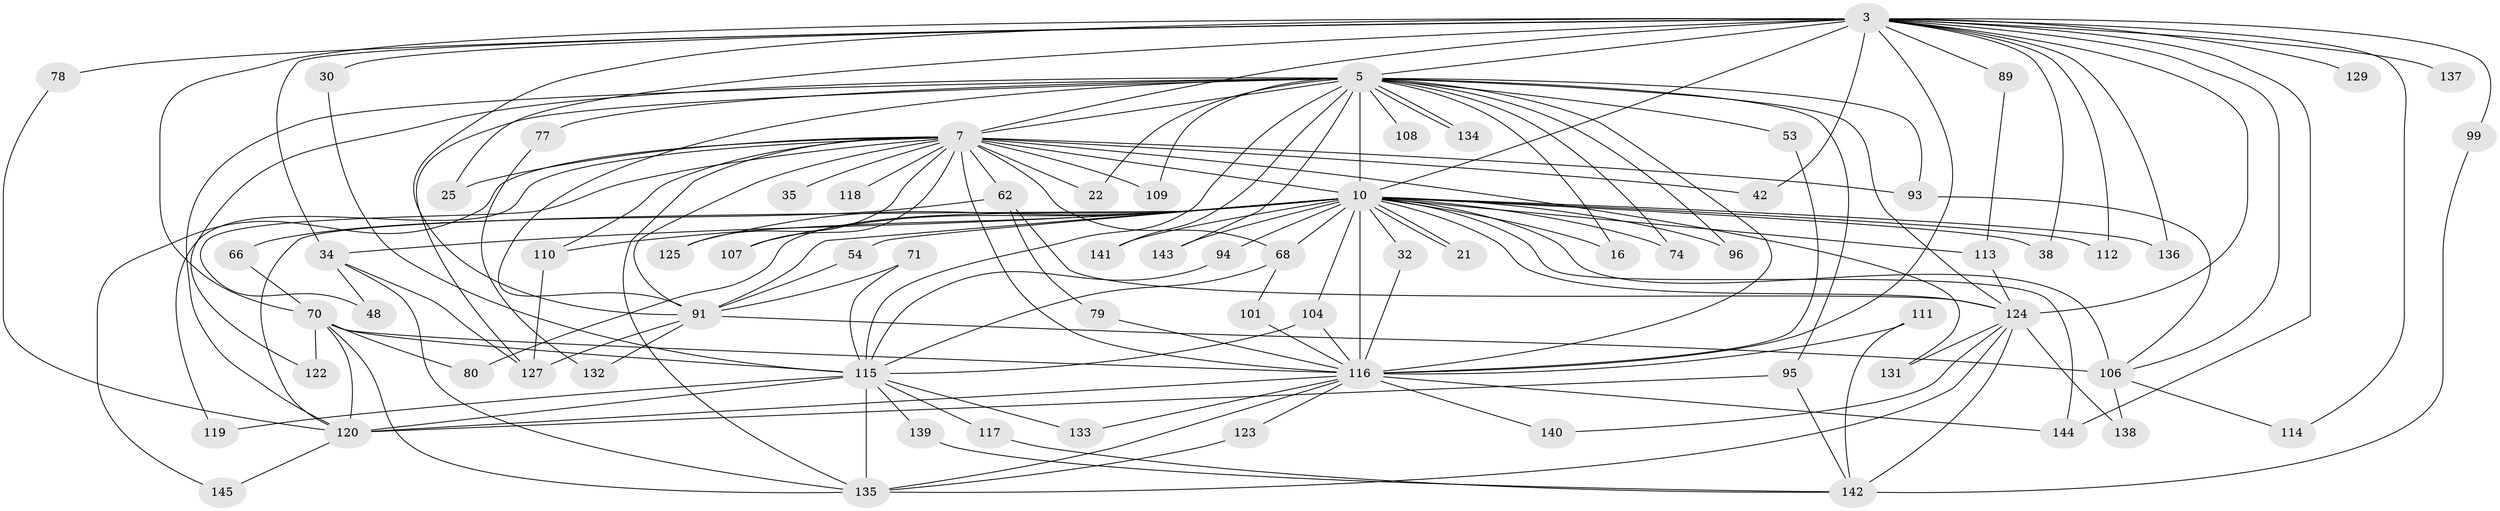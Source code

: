 // original degree distribution, {25: 0.013793103448275862, 26: 0.006896551724137931, 21: 0.006896551724137931, 28: 0.006896551724137931, 17: 0.013793103448275862, 20: 0.006896551724137931, 32: 0.006896551724137931, 27: 0.006896551724137931, 3: 0.20689655172413793, 10: 0.013793103448275862, 11: 0.006896551724137931, 6: 0.006896551724137931, 2: 0.5448275862068965, 4: 0.0896551724137931, 7: 0.013793103448275862, 5: 0.034482758620689655, 8: 0.013793103448275862}
// Generated by graph-tools (version 1.1) at 2025/44/03/09/25 04:44:13]
// undirected, 72 vertices, 155 edges
graph export_dot {
graph [start="1"]
  node [color=gray90,style=filled];
  3 [super="+2"];
  5 [super="+4"];
  7 [super="+1"];
  10 [super="+9"];
  16;
  21;
  22;
  25;
  30;
  32 [super="+11"];
  34 [super="+27"];
  35;
  38;
  42;
  48;
  53;
  54;
  62 [super="+59"];
  66;
  68 [super="+40"];
  70 [super="+45+33+41"];
  71;
  74;
  77;
  78;
  79;
  80;
  89;
  91 [super="+20+61+75"];
  93 [super="+58"];
  94 [super="+51"];
  95;
  96;
  99;
  101;
  104 [super="+46+90"];
  106 [super="+52+72"];
  107;
  108;
  109 [super="+26"];
  110 [super="+73"];
  111;
  112 [super="+18"];
  113 [super="+87"];
  114;
  115 [super="+102+69"];
  116 [super="+85+64+88+98+92"];
  117;
  118;
  119;
  120 [super="+82"];
  122;
  123;
  124 [super="+57+17+121+28"];
  125;
  127 [super="+67+84"];
  129;
  131;
  132;
  133;
  134;
  135 [super="+83+130"];
  136;
  137;
  138;
  139;
  140;
  141 [super="+105"];
  142 [super="+97"];
  143 [super="+128"];
  144 [super="+86+44"];
  145;
  3 -- 5 [weight=4];
  3 -- 7 [weight=4];
  3 -- 10 [weight=4];
  3 -- 30;
  3 -- 99;
  3 -- 112 [weight=2];
  3 -- 114;
  3 -- 129 [weight=2];
  3 -- 137 [weight=2];
  3 -- 144 [weight=3];
  3 -- 136;
  3 -- 78;
  3 -- 25;
  3 -- 89;
  3 -- 34 [weight=2];
  3 -- 38;
  3 -- 42;
  3 -- 116 [weight=6];
  3 -- 124 [weight=3];
  3 -- 91 [weight=4];
  3 -- 106;
  3 -- 70 [weight=3];
  5 -- 7 [weight=4];
  5 -- 10 [weight=4];
  5 -- 74;
  5 -- 77 [weight=2];
  5 -- 95;
  5 -- 96;
  5 -- 108 [weight=2];
  5 -- 109 [weight=2];
  5 -- 134;
  5 -- 134;
  5 -- 16;
  5 -- 141 [weight=2];
  5 -- 22;
  5 -- 53;
  5 -- 122;
  5 -- 143;
  5 -- 124;
  5 -- 91 [weight=2];
  5 -- 120;
  5 -- 93;
  5 -- 127;
  5 -- 115 [weight=3];
  5 -- 116 [weight=8];
  7 -- 10 [weight=4];
  7 -- 25;
  7 -- 35 [weight=2];
  7 -- 118 [weight=2];
  7 -- 131;
  7 -- 145;
  7 -- 22;
  7 -- 42;
  7 -- 107;
  7 -- 110 [weight=3];
  7 -- 48;
  7 -- 119;
  7 -- 125;
  7 -- 62 [weight=2];
  7 -- 109;
  7 -- 68;
  7 -- 116 [weight=5];
  7 -- 91 [weight=3];
  7 -- 93;
  7 -- 135 [weight=2];
  10 -- 21;
  10 -- 21;
  10 -- 32 [weight=2];
  10 -- 38;
  10 -- 68 [weight=2];
  10 -- 96;
  10 -- 107;
  10 -- 113 [weight=2];
  10 -- 120 [weight=3];
  10 -- 125;
  10 -- 136;
  10 -- 74;
  10 -- 141;
  10 -- 16;
  10 -- 143 [weight=3];
  10 -- 80;
  10 -- 94 [weight=2];
  10 -- 34;
  10 -- 110;
  10 -- 112;
  10 -- 54;
  10 -- 91;
  10 -- 104;
  10 -- 106 [weight=5];
  10 -- 124 [weight=3];
  10 -- 144;
  10 -- 116 [weight=5];
  30 -- 115;
  32 -- 116;
  34 -- 48;
  34 -- 127;
  34 -- 135;
  53 -- 116;
  54 -- 91;
  62 -- 66;
  62 -- 79;
  62 -- 124;
  66 -- 70;
  68 -- 101;
  68 -- 115;
  70 -- 115;
  70 -- 80;
  70 -- 120;
  70 -- 122;
  70 -- 116;
  70 -- 135;
  71 -- 115;
  71 -- 91;
  77 -- 132;
  78 -- 120;
  79 -- 116;
  89 -- 113;
  91 -- 132;
  91 -- 106;
  91 -- 127;
  93 -- 106;
  94 -- 115;
  95 -- 142;
  95 -- 120;
  99 -- 142;
  101 -- 116;
  104 -- 115;
  104 -- 116 [weight=2];
  106 -- 114;
  106 -- 138;
  110 -- 127;
  111 -- 142;
  111 -- 116;
  113 -- 124;
  115 -- 120 [weight=3];
  115 -- 117;
  115 -- 133;
  115 -- 135 [weight=2];
  115 -- 139;
  115 -- 119;
  116 -- 133;
  116 -- 135;
  116 -- 140;
  116 -- 144;
  116 -- 120 [weight=3];
  116 -- 123;
  117 -- 142;
  120 -- 145;
  123 -- 135;
  124 -- 131;
  124 -- 140;
  124 -- 138;
  124 -- 142 [weight=2];
  124 -- 135;
  139 -- 142;
}
